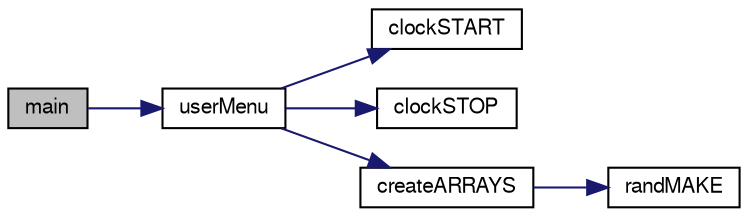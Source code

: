 digraph G
{
  edge [fontname="FreeSans",fontsize="10",labelfontname="FreeSans",labelfontsize="10"];
  node [fontname="FreeSans",fontsize="10",shape=record];
  rankdir=LR;
  Node1 [label="main",height=0.2,width=0.4,color="black", fillcolor="grey75", style="filled" fontcolor="black"];
  Node1 -> Node2 [color="midnightblue",fontsize="10",style="solid"];
  Node2 [label="userMenu",height=0.2,width=0.4,color="black", fillcolor="white", style="filled",URL="$_delouth_mansfield-_assn4-_functions_8cpp.html#adcd155b8f245b1bf80a9863a6301f4ff"];
  Node2 -> Node3 [color="midnightblue",fontsize="10",style="solid"];
  Node3 [label="clockSTART",height=0.2,width=0.4,color="black", fillcolor="white", style="filled",URL="$_delouth_mansfield-_assn4-_functions_8cpp.html#a6b17282d3fa11bfcbc1d8098878dbb24"];
  Node2 -> Node4 [color="midnightblue",fontsize="10",style="solid"];
  Node4 [label="clockSTOP",height=0.2,width=0.4,color="black", fillcolor="white", style="filled",URL="$_delouth_mansfield-_assn4-_functions_8cpp.html#afeefecdec1b2e0e10953da91eba90ef3"];
  Node2 -> Node5 [color="midnightblue",fontsize="10",style="solid"];
  Node5 [label="createARRAYS",height=0.2,width=0.4,color="black", fillcolor="white", style="filled",URL="$_delouth_mansfield-_assn4-_functions_8cpp.html#af6def39a6d22c624eb8874f368ea429e"];
  Node5 -> Node6 [color="midnightblue",fontsize="10",style="solid"];
  Node6 [label="randMAKE",height=0.2,width=0.4,color="black", fillcolor="white", style="filled",URL="$_delouth_mansfield-_assn4-_functions_8cpp.html#a191743d28b671610e8d78df14b41ed9e"];
}
